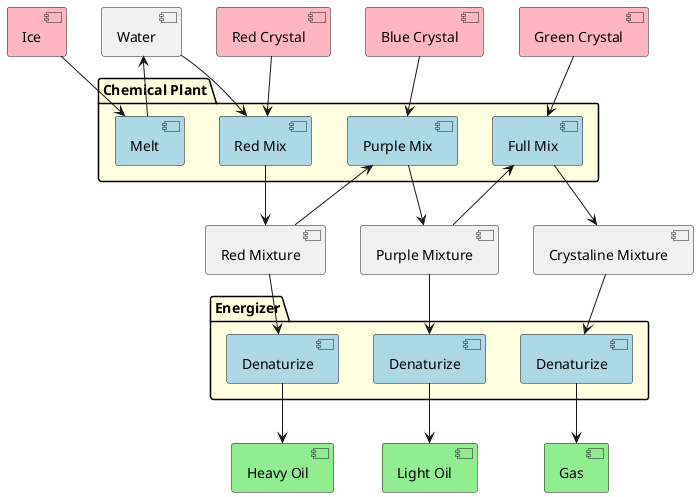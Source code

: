 @startuml

hide methods
hide fields
hide circle

[Ice] as I #lightpink
[Water] as W

[Red Crystal] as RC #lightpink
[Blue Crystal] as BC #lightpink
[Green Crystal] as GC #lightpink

[Red Mixture] as RM
[Purple Mixture] as PM
[Crystaline Mixture] as CM

[Heavy Oil] as HO #lightgreen
[Light Oil] as LO #lightgreen
[Gas] as G #lightgreen

package "Chemical Plant" #lightyellow {
[Red Mix] as CPR #lightblue
[Purple Mix] as CPB #lightblue
[Full Mix] as CPG #lightblue
[Melt] as Me #lightblue
}

package Energizer #lightyellow {
[Denaturize] as HOP #lightblue
[Denaturize] as LOP #lightblue
[Denaturize] as GP #lightblue
}

I --> Me
Me --> W
W --> CPR
RC --> CPR
CPR --> RM

RM --> CPB
BC --> CPB
CPB --> PM

PM --> CPG
GC --> CPG
CPG --> CM

RM --> HOP
HOP --> HO

PM --> LOP
LOP --> LO

CM --> GP
GP --> G
@enduml